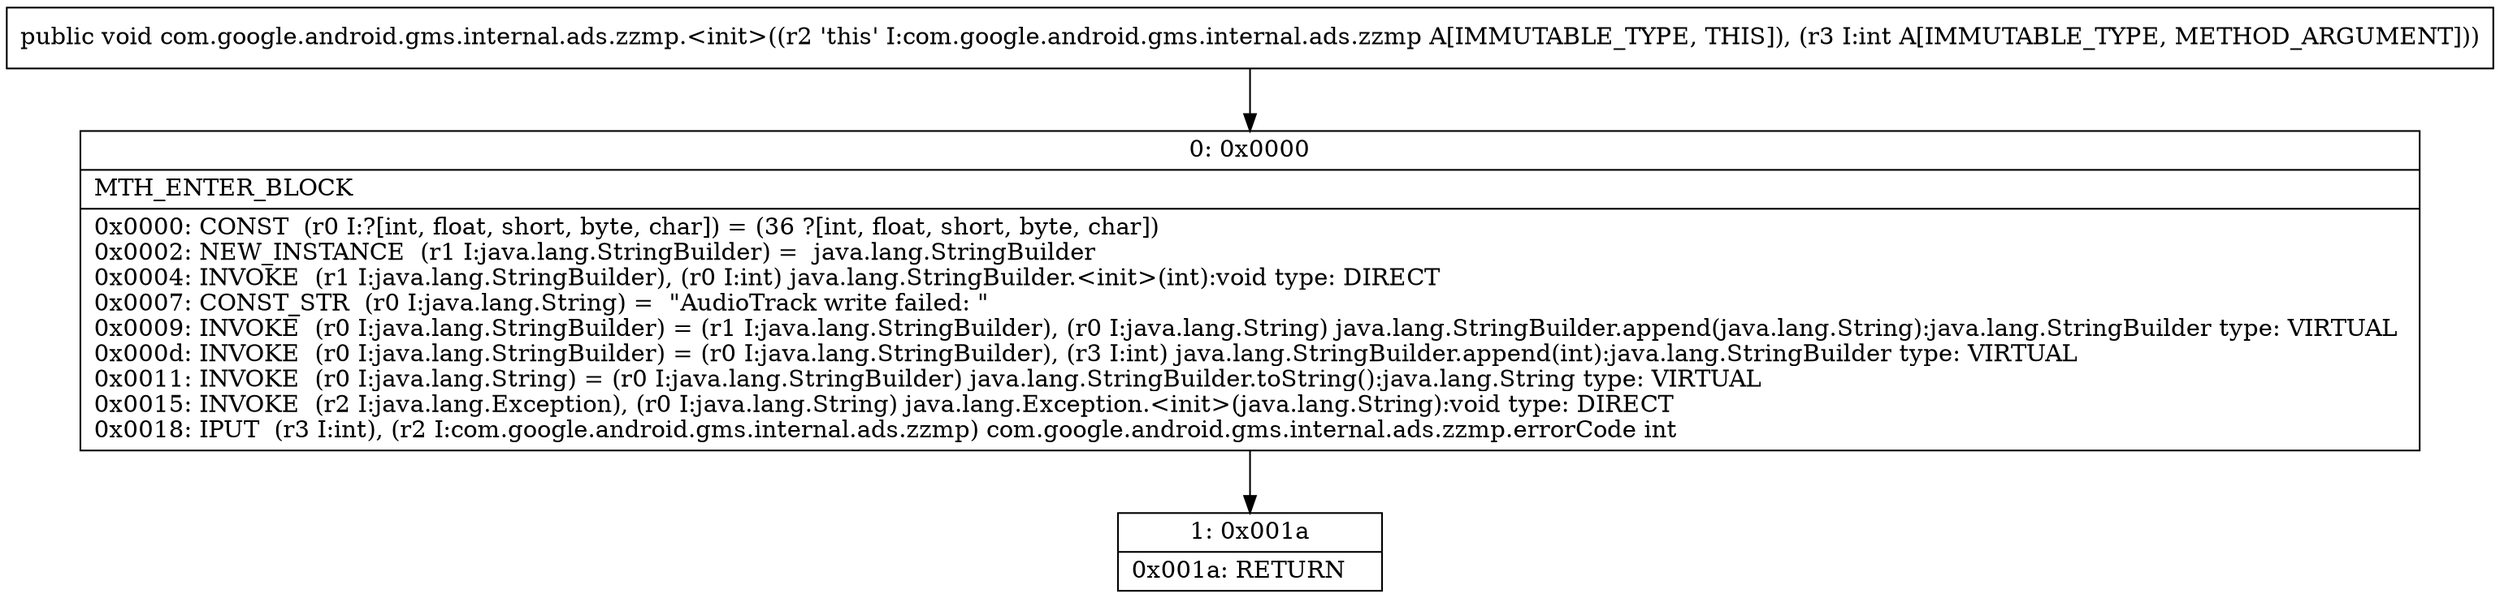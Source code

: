 digraph "CFG forcom.google.android.gms.internal.ads.zzmp.\<init\>(I)V" {
Node_0 [shape=record,label="{0\:\ 0x0000|MTH_ENTER_BLOCK\l|0x0000: CONST  (r0 I:?[int, float, short, byte, char]) = (36 ?[int, float, short, byte, char]) \l0x0002: NEW_INSTANCE  (r1 I:java.lang.StringBuilder) =  java.lang.StringBuilder \l0x0004: INVOKE  (r1 I:java.lang.StringBuilder), (r0 I:int) java.lang.StringBuilder.\<init\>(int):void type: DIRECT \l0x0007: CONST_STR  (r0 I:java.lang.String) =  \"AudioTrack write failed: \" \l0x0009: INVOKE  (r0 I:java.lang.StringBuilder) = (r1 I:java.lang.StringBuilder), (r0 I:java.lang.String) java.lang.StringBuilder.append(java.lang.String):java.lang.StringBuilder type: VIRTUAL \l0x000d: INVOKE  (r0 I:java.lang.StringBuilder) = (r0 I:java.lang.StringBuilder), (r3 I:int) java.lang.StringBuilder.append(int):java.lang.StringBuilder type: VIRTUAL \l0x0011: INVOKE  (r0 I:java.lang.String) = (r0 I:java.lang.StringBuilder) java.lang.StringBuilder.toString():java.lang.String type: VIRTUAL \l0x0015: INVOKE  (r2 I:java.lang.Exception), (r0 I:java.lang.String) java.lang.Exception.\<init\>(java.lang.String):void type: DIRECT \l0x0018: IPUT  (r3 I:int), (r2 I:com.google.android.gms.internal.ads.zzmp) com.google.android.gms.internal.ads.zzmp.errorCode int \l}"];
Node_1 [shape=record,label="{1\:\ 0x001a|0x001a: RETURN   \l}"];
MethodNode[shape=record,label="{public void com.google.android.gms.internal.ads.zzmp.\<init\>((r2 'this' I:com.google.android.gms.internal.ads.zzmp A[IMMUTABLE_TYPE, THIS]), (r3 I:int A[IMMUTABLE_TYPE, METHOD_ARGUMENT])) }"];
MethodNode -> Node_0;
Node_0 -> Node_1;
}

